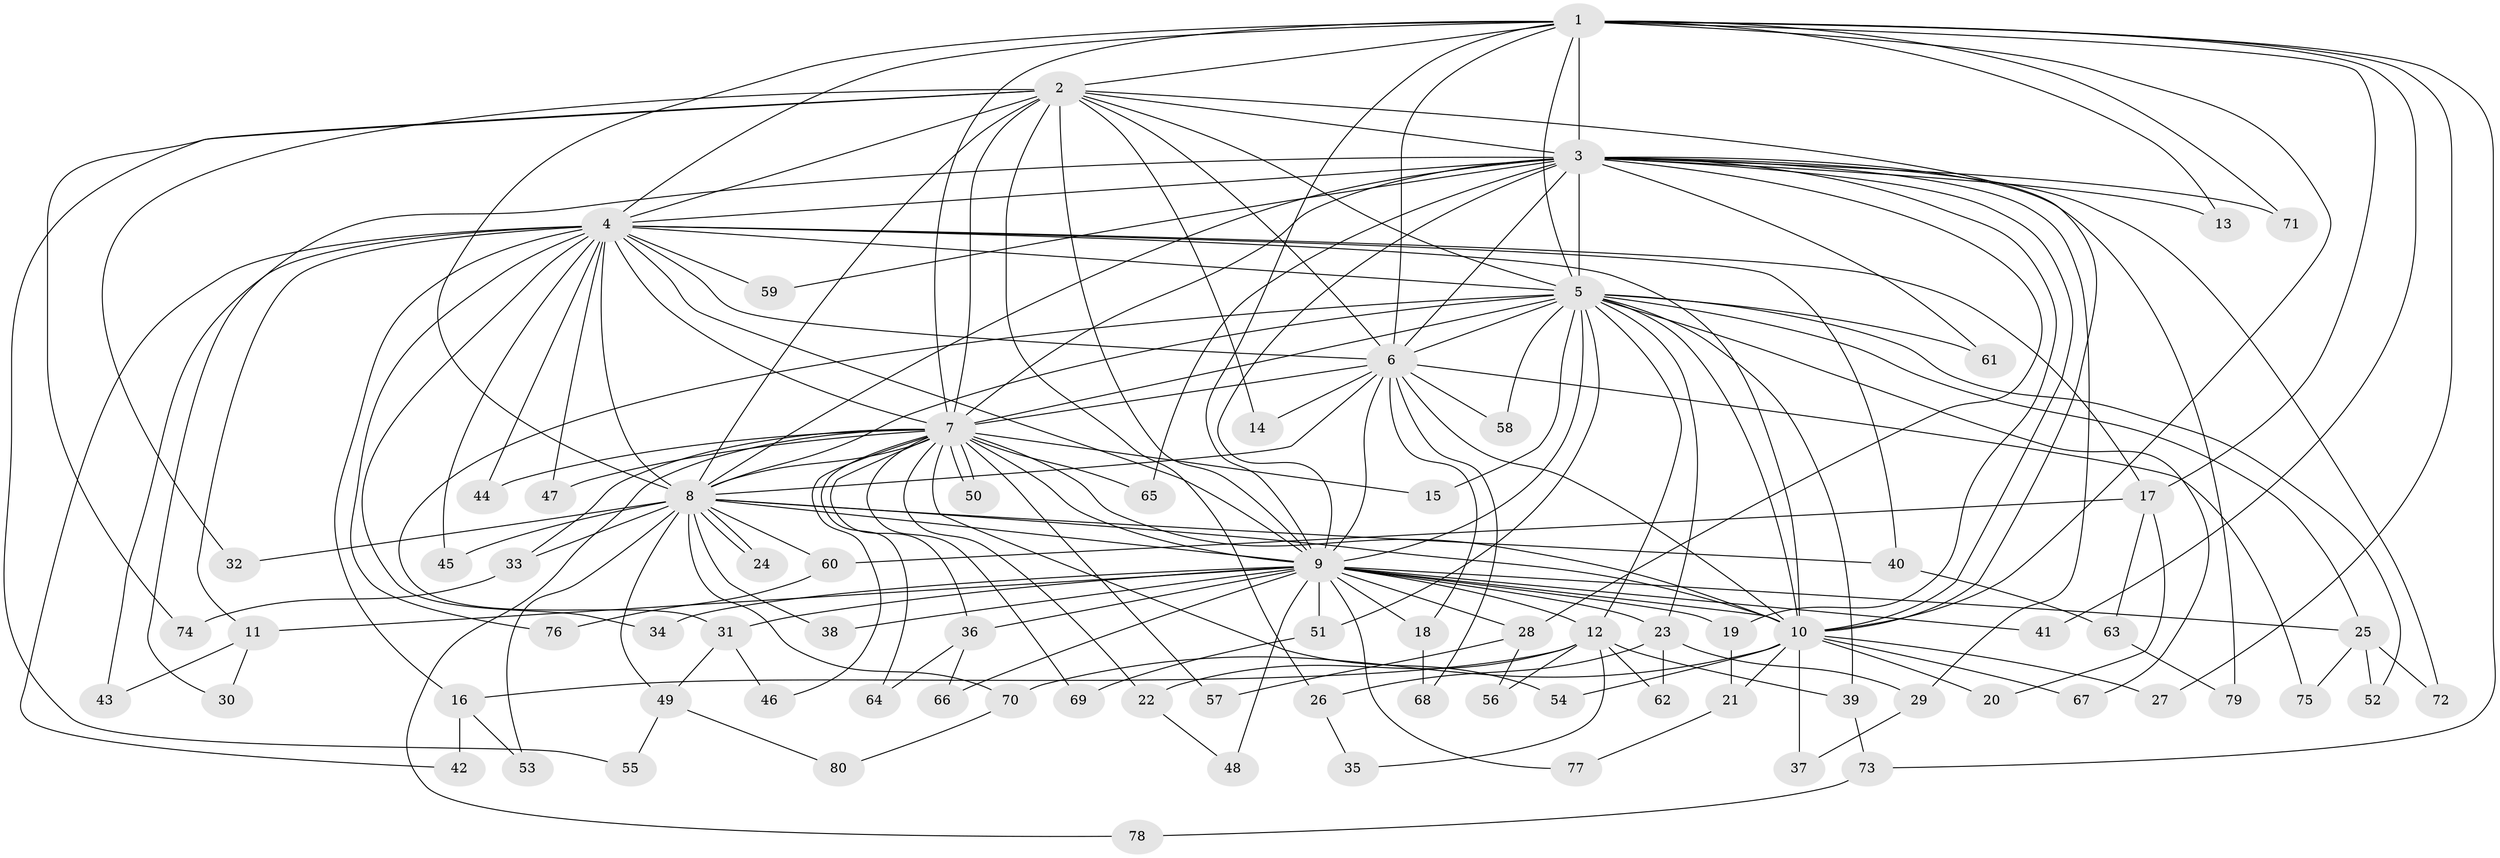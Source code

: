 // Generated by graph-tools (version 1.1) at 2025/44/03/09/25 04:44:48]
// undirected, 80 vertices, 185 edges
graph export_dot {
graph [start="1"]
  node [color=gray90,style=filled];
  1;
  2;
  3;
  4;
  5;
  6;
  7;
  8;
  9;
  10;
  11;
  12;
  13;
  14;
  15;
  16;
  17;
  18;
  19;
  20;
  21;
  22;
  23;
  24;
  25;
  26;
  27;
  28;
  29;
  30;
  31;
  32;
  33;
  34;
  35;
  36;
  37;
  38;
  39;
  40;
  41;
  42;
  43;
  44;
  45;
  46;
  47;
  48;
  49;
  50;
  51;
  52;
  53;
  54;
  55;
  56;
  57;
  58;
  59;
  60;
  61;
  62;
  63;
  64;
  65;
  66;
  67;
  68;
  69;
  70;
  71;
  72;
  73;
  74;
  75;
  76;
  77;
  78;
  79;
  80;
  1 -- 2;
  1 -- 3;
  1 -- 4;
  1 -- 5;
  1 -- 6;
  1 -- 7;
  1 -- 8;
  1 -- 9;
  1 -- 10;
  1 -- 13;
  1 -- 17;
  1 -- 27;
  1 -- 41;
  1 -- 71;
  1 -- 73;
  2 -- 3;
  2 -- 4;
  2 -- 5;
  2 -- 6;
  2 -- 7;
  2 -- 8;
  2 -- 9;
  2 -- 10;
  2 -- 14;
  2 -- 26;
  2 -- 32;
  2 -- 55;
  2 -- 74;
  3 -- 4;
  3 -- 5;
  3 -- 6;
  3 -- 7;
  3 -- 8;
  3 -- 9;
  3 -- 10;
  3 -- 13;
  3 -- 19;
  3 -- 28;
  3 -- 29;
  3 -- 30;
  3 -- 59;
  3 -- 61;
  3 -- 65;
  3 -- 71;
  3 -- 72;
  3 -- 79;
  4 -- 5;
  4 -- 6;
  4 -- 7;
  4 -- 8;
  4 -- 9;
  4 -- 10;
  4 -- 11;
  4 -- 16;
  4 -- 17;
  4 -- 34;
  4 -- 40;
  4 -- 42;
  4 -- 43;
  4 -- 44;
  4 -- 45;
  4 -- 47;
  4 -- 59;
  4 -- 76;
  5 -- 6;
  5 -- 7;
  5 -- 8;
  5 -- 9;
  5 -- 10;
  5 -- 12;
  5 -- 15;
  5 -- 23;
  5 -- 25;
  5 -- 31;
  5 -- 39;
  5 -- 51;
  5 -- 52;
  5 -- 58;
  5 -- 61;
  5 -- 67;
  6 -- 7;
  6 -- 8;
  6 -- 9;
  6 -- 10;
  6 -- 14;
  6 -- 18;
  6 -- 58;
  6 -- 68;
  6 -- 75;
  7 -- 8;
  7 -- 9;
  7 -- 10;
  7 -- 15;
  7 -- 22;
  7 -- 33;
  7 -- 36;
  7 -- 44;
  7 -- 46;
  7 -- 47;
  7 -- 50;
  7 -- 50;
  7 -- 54;
  7 -- 57;
  7 -- 64;
  7 -- 65;
  7 -- 69;
  7 -- 78;
  8 -- 9;
  8 -- 10;
  8 -- 24;
  8 -- 24;
  8 -- 32;
  8 -- 33;
  8 -- 38;
  8 -- 40;
  8 -- 45;
  8 -- 49;
  8 -- 53;
  8 -- 60;
  8 -- 70;
  9 -- 10;
  9 -- 11;
  9 -- 12;
  9 -- 18;
  9 -- 19;
  9 -- 23;
  9 -- 25;
  9 -- 28;
  9 -- 31;
  9 -- 34;
  9 -- 36;
  9 -- 38;
  9 -- 41;
  9 -- 48;
  9 -- 51;
  9 -- 66;
  9 -- 77;
  10 -- 20;
  10 -- 21;
  10 -- 27;
  10 -- 37;
  10 -- 54;
  10 -- 67;
  10 -- 70;
  11 -- 30;
  11 -- 43;
  12 -- 16;
  12 -- 22;
  12 -- 35;
  12 -- 39;
  12 -- 56;
  12 -- 62;
  16 -- 42;
  16 -- 53;
  17 -- 20;
  17 -- 60;
  17 -- 63;
  18 -- 68;
  19 -- 21;
  21 -- 77;
  22 -- 48;
  23 -- 26;
  23 -- 29;
  23 -- 62;
  25 -- 52;
  25 -- 72;
  25 -- 75;
  26 -- 35;
  28 -- 56;
  28 -- 57;
  29 -- 37;
  31 -- 46;
  31 -- 49;
  33 -- 74;
  36 -- 64;
  36 -- 66;
  39 -- 73;
  40 -- 63;
  49 -- 55;
  49 -- 80;
  51 -- 69;
  60 -- 76;
  63 -- 79;
  70 -- 80;
  73 -- 78;
}
